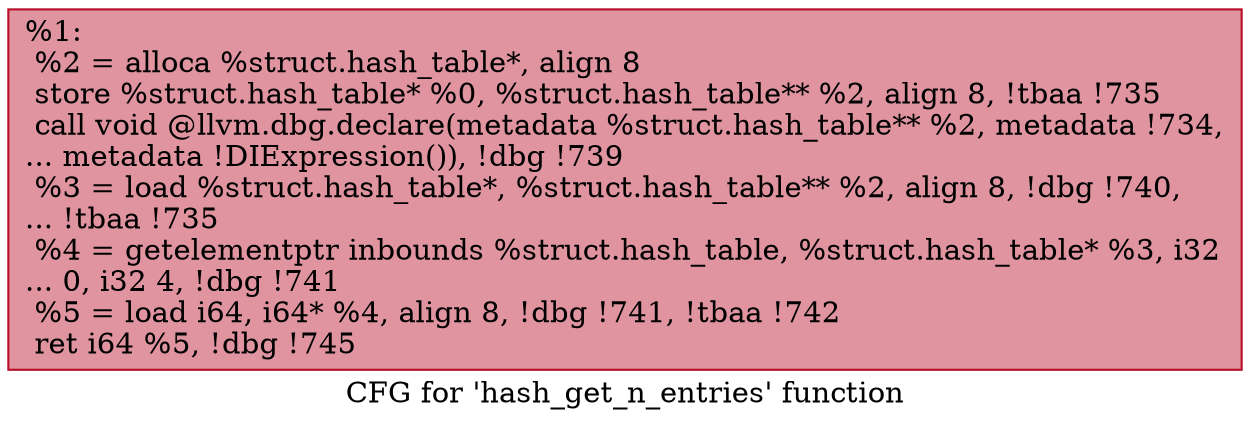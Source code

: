 digraph "CFG for 'hash_get_n_entries' function" {
	label="CFG for 'hash_get_n_entries' function";

	Node0x9c2150 [shape=record,color="#b70d28ff", style=filled, fillcolor="#b70d2870",label="{%1:\l  %2 = alloca %struct.hash_table*, align 8\l  store %struct.hash_table* %0, %struct.hash_table** %2, align 8, !tbaa !735\l  call void @llvm.dbg.declare(metadata %struct.hash_table** %2, metadata !734,\l... metadata !DIExpression()), !dbg !739\l  %3 = load %struct.hash_table*, %struct.hash_table** %2, align 8, !dbg !740,\l... !tbaa !735\l  %4 = getelementptr inbounds %struct.hash_table, %struct.hash_table* %3, i32\l... 0, i32 4, !dbg !741\l  %5 = load i64, i64* %4, align 8, !dbg !741, !tbaa !742\l  ret i64 %5, !dbg !745\l}"];
}

